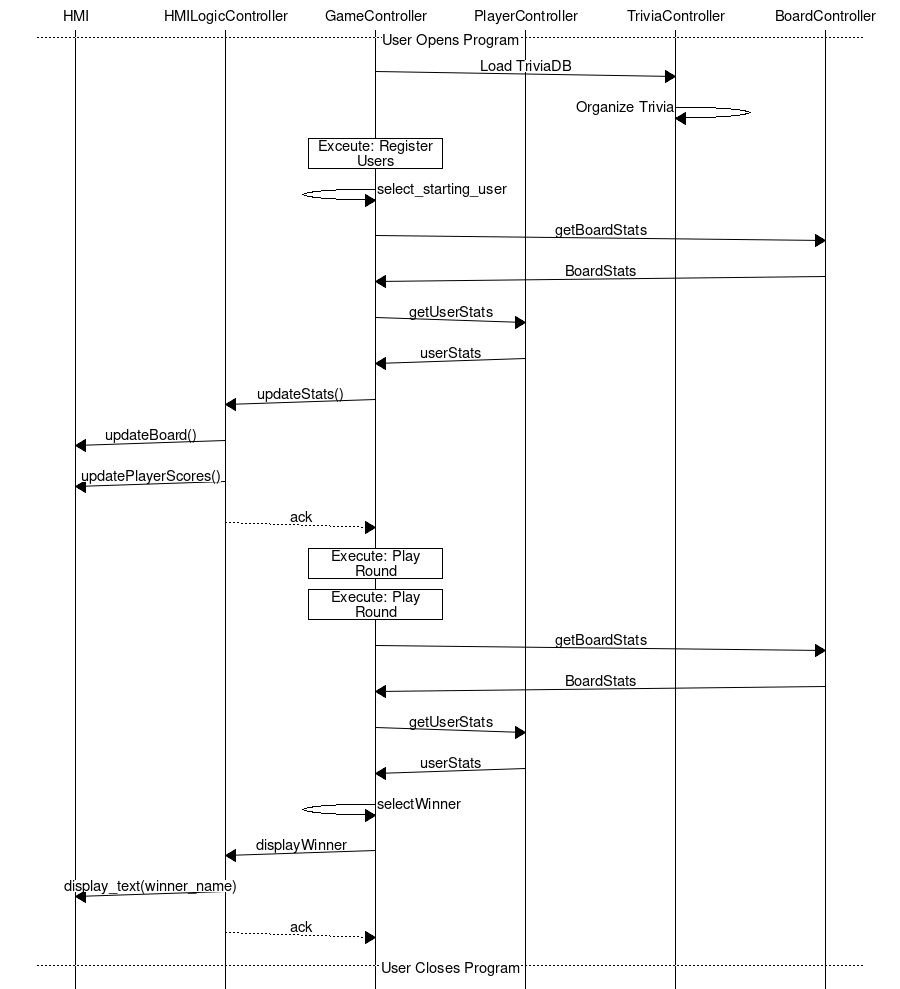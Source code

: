 msc {

 arcgradient="5", hscale="1.5";



  HMI 		[label="HMI"],
  HMILog     [label="HMILogicController"],
  Game 		[label="GameController"],
  Player    [label="PlayerController"],
  Trivia    [label="TriviaController"],
  Board     [label="BoardController"];

  ---   [label="User Opens Program"];
  Game => Trivia  [label="Load TriviaDB"];
  Trivia => Trivia [label="Organize Trivia"];
  Game box Game  [label="Exceute: Register Users"];
  Game => Game   [label="select_starting_user"];
  Game => Board [label="getBoardStats"];
  Board => Game [label="BoardStats"];
  Game => Player [label="getUserStats"];
  Player => Game [label="userStats"];
  Game => HMILog [label="updateStats()"];
  HMILog => HMI [label="updateBoard()"];
  HMILog => HMI [label="updatePlayerScores()"];
  HMILog >> Game [label="ack"];
  Game box Game [label="Execute: Play Round"];
  Game box Game [label="Execute: Play Round"];
  Game => Board [label="getBoardStats"];
  Board => Game [label="BoardStats"];
  Game => Player [label="getUserStats"];
  Player => Game [label="userStats"];
  Game => Game  [label="selectWinner"];
  Game => HMILog [label="displayWinner"];
  HMILog => HMI [label="display_text(winner_name)"];
  HMILog >> Game [label="ack"];
  ---   [label="User Closes Program"];
 }